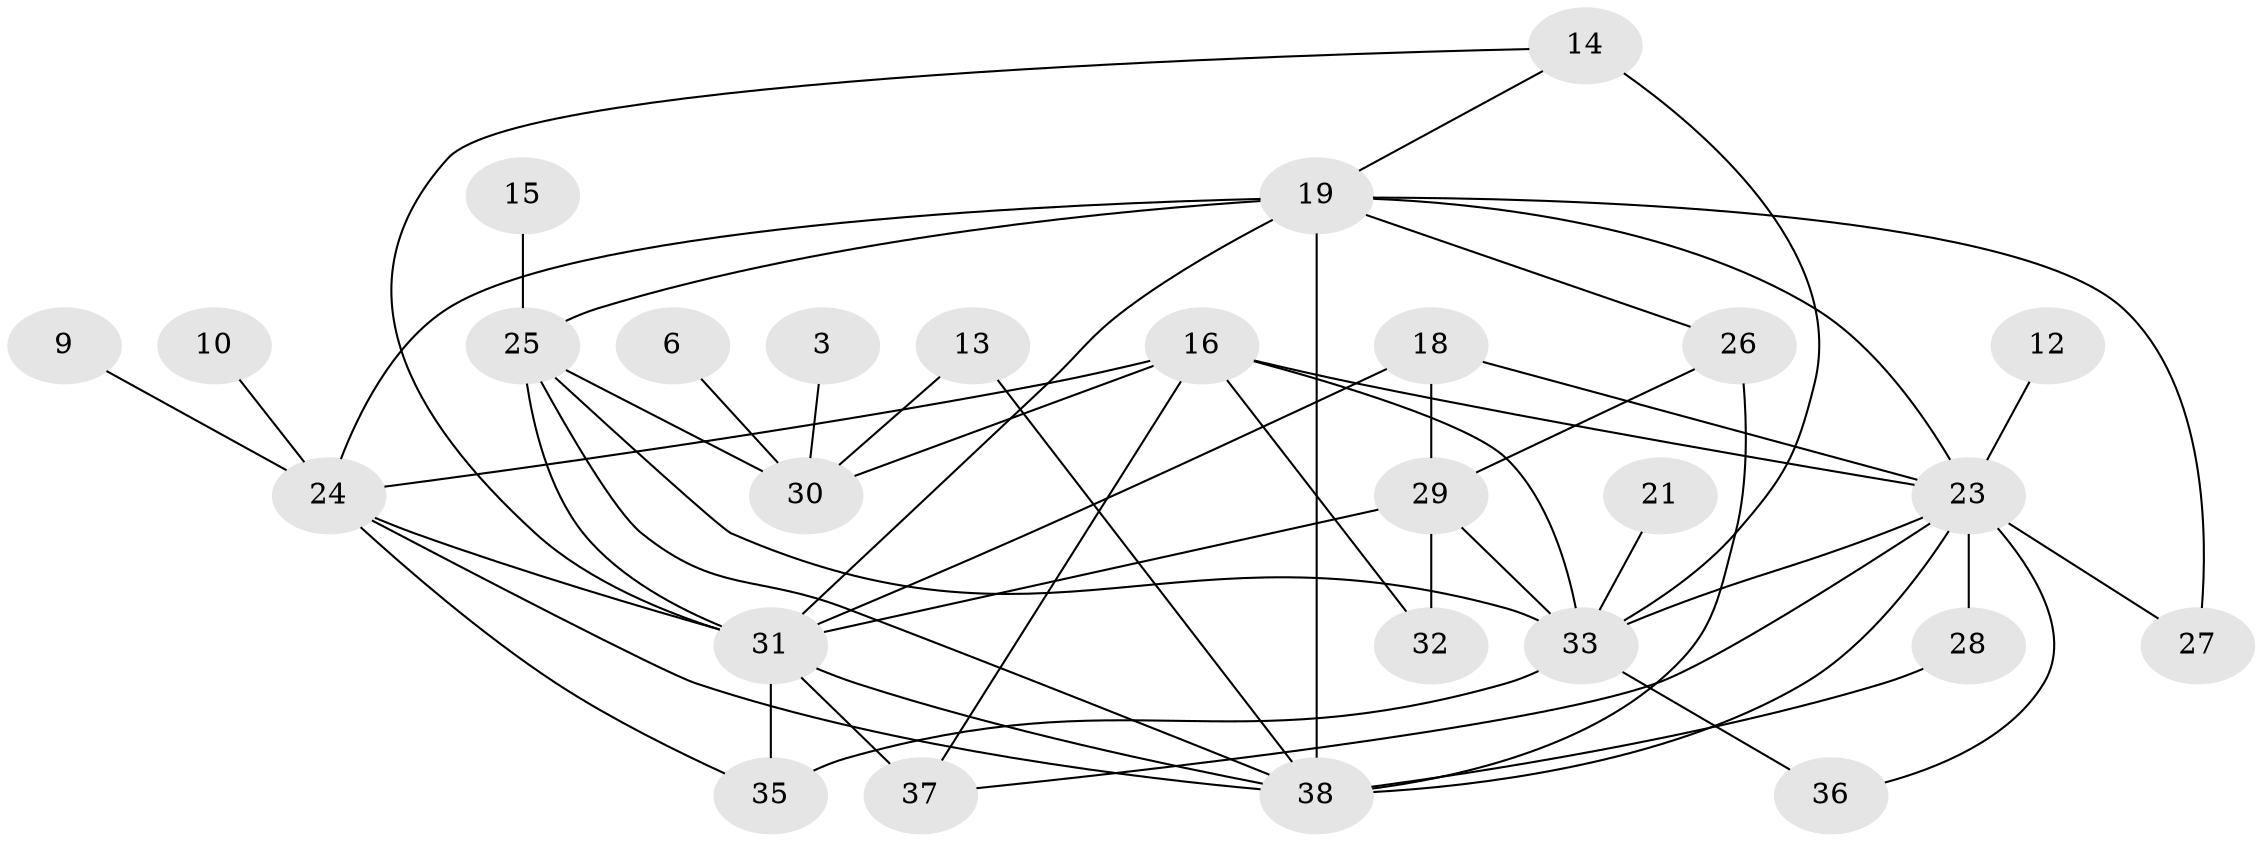 // original degree distribution, {5: 0.08196721311475409, 4: 0.13934426229508196, 2: 0.21311475409836064, 6: 0.06557377049180328, 0: 0.09016393442622951, 3: 0.19672131147540983, 1: 0.1885245901639344, 7: 0.02459016393442623}
// Generated by graph-tools (version 1.1) at 2025/35/03/04/25 23:35:58]
// undirected, 27 vertices, 52 edges
graph export_dot {
  node [color=gray90,style=filled];
  3;
  6;
  9;
  10;
  12;
  13;
  14;
  15;
  16;
  18;
  19;
  21;
  23;
  24;
  25;
  26;
  27;
  28;
  29;
  30;
  31;
  32;
  33;
  35;
  36;
  37;
  38;
  3 -- 30 [weight=1.0];
  6 -- 30 [weight=1.0];
  9 -- 24 [weight=1.0];
  10 -- 24 [weight=1.0];
  12 -- 23 [weight=1.0];
  13 -- 30 [weight=2.0];
  13 -- 38 [weight=1.0];
  14 -- 19 [weight=1.0];
  14 -- 31 [weight=1.0];
  14 -- 33 [weight=2.0];
  15 -- 25 [weight=1.0];
  16 -- 23 [weight=2.0];
  16 -- 24 [weight=1.0];
  16 -- 30 [weight=4.0];
  16 -- 32 [weight=1.0];
  16 -- 33 [weight=1.0];
  16 -- 37 [weight=1.0];
  18 -- 23 [weight=1.0];
  18 -- 29 [weight=2.0];
  18 -- 31 [weight=1.0];
  19 -- 23 [weight=1.0];
  19 -- 24 [weight=3.0];
  19 -- 25 [weight=1.0];
  19 -- 26 [weight=1.0];
  19 -- 27 [weight=1.0];
  19 -- 31 [weight=1.0];
  19 -- 38 [weight=2.0];
  21 -- 33 [weight=1.0];
  23 -- 27 [weight=1.0];
  23 -- 28 [weight=1.0];
  23 -- 33 [weight=1.0];
  23 -- 36 [weight=1.0];
  23 -- 37 [weight=1.0];
  23 -- 38 [weight=1.0];
  24 -- 31 [weight=2.0];
  24 -- 35 [weight=1.0];
  24 -- 38 [weight=1.0];
  25 -- 30 [weight=3.0];
  25 -- 31 [weight=1.0];
  25 -- 33 [weight=1.0];
  25 -- 38 [weight=1.0];
  26 -- 29 [weight=1.0];
  26 -- 38 [weight=3.0];
  28 -- 38 [weight=1.0];
  29 -- 31 [weight=2.0];
  29 -- 32 [weight=2.0];
  29 -- 33 [weight=1.0];
  31 -- 35 [weight=2.0];
  31 -- 37 [weight=3.0];
  31 -- 38 [weight=3.0];
  33 -- 35 [weight=2.0];
  33 -- 36 [weight=1.0];
}
